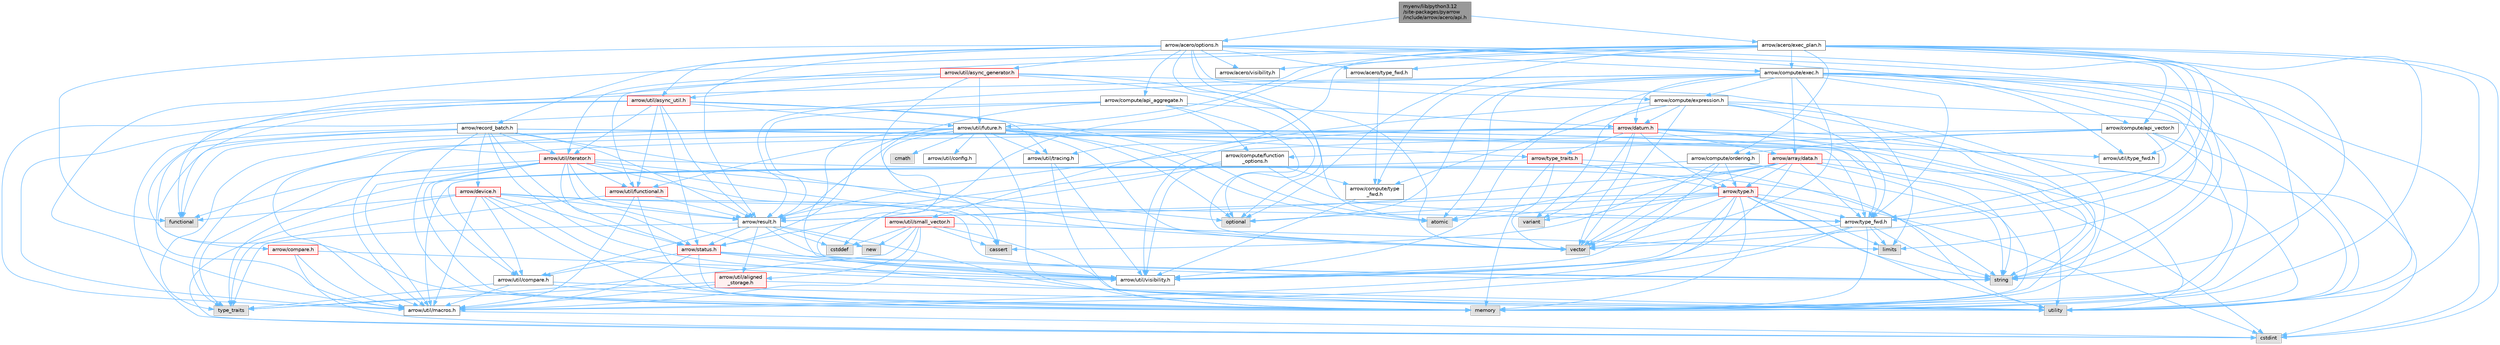 digraph "myenv/lib/python3.12/site-packages/pyarrow/include/arrow/acero/api.h"
{
 // LATEX_PDF_SIZE
  bgcolor="transparent";
  edge [fontname=Helvetica,fontsize=10,labelfontname=Helvetica,labelfontsize=10];
  node [fontname=Helvetica,fontsize=10,shape=box,height=0.2,width=0.4];
  Node1 [id="Node000001",label="myenv/lib/python3.12\l/site-packages/pyarrow\l/include/arrow/acero/api.h",height=0.2,width=0.4,color="gray40", fillcolor="grey60", style="filled", fontcolor="black",tooltip=" "];
  Node1 -> Node2 [id="edge1_Node000001_Node000002",color="steelblue1",style="solid",tooltip=" "];
  Node2 [id="Node000002",label="arrow/acero/exec_plan.h",height=0.2,width=0.4,color="grey40", fillcolor="white", style="filled",URL="$exec__plan_8h.html",tooltip=" "];
  Node2 -> Node3 [id="edge2_Node000002_Node000003",color="steelblue1",style="solid",tooltip=" "];
  Node3 [id="Node000003",label="cstddef",height=0.2,width=0.4,color="grey60", fillcolor="#E0E0E0", style="filled",tooltip=" "];
  Node2 -> Node4 [id="edge3_Node000002_Node000004",color="steelblue1",style="solid",tooltip=" "];
  Node4 [id="Node000004",label="cstdint",height=0.2,width=0.4,color="grey60", fillcolor="#E0E0E0", style="filled",tooltip=" "];
  Node2 -> Node5 [id="edge4_Node000002_Node000005",color="steelblue1",style="solid",tooltip=" "];
  Node5 [id="Node000005",label="functional",height=0.2,width=0.4,color="grey60", fillcolor="#E0E0E0", style="filled",tooltip=" "];
  Node2 -> Node6 [id="edge5_Node000002_Node000006",color="steelblue1",style="solid",tooltip=" "];
  Node6 [id="Node000006",label="memory",height=0.2,width=0.4,color="grey60", fillcolor="#E0E0E0", style="filled",tooltip=" "];
  Node2 -> Node7 [id="edge6_Node000002_Node000007",color="steelblue1",style="solid",tooltip=" "];
  Node7 [id="Node000007",label="optional",height=0.2,width=0.4,color="grey60", fillcolor="#E0E0E0", style="filled",tooltip=" "];
  Node2 -> Node8 [id="edge7_Node000002_Node000008",color="steelblue1",style="solid",tooltip=" "];
  Node8 [id="Node000008",label="string",height=0.2,width=0.4,color="grey60", fillcolor="#E0E0E0", style="filled",tooltip=" "];
  Node2 -> Node9 [id="edge8_Node000002_Node000009",color="steelblue1",style="solid",tooltip=" "];
  Node9 [id="Node000009",label="utility",height=0.2,width=0.4,color="grey60", fillcolor="#E0E0E0", style="filled",tooltip=" "];
  Node2 -> Node10 [id="edge9_Node000002_Node000010",color="steelblue1",style="solid",tooltip=" "];
  Node10 [id="Node000010",label="vector",height=0.2,width=0.4,color="grey60", fillcolor="#E0E0E0", style="filled",tooltip=" "];
  Node2 -> Node11 [id="edge10_Node000002_Node000011",color="steelblue1",style="solid",tooltip=" "];
  Node11 [id="Node000011",label="arrow/acero/type_fwd.h",height=0.2,width=0.4,color="grey40", fillcolor="white", style="filled",URL="$arrow_2acero_2type__fwd_8h.html",tooltip=" "];
  Node11 -> Node12 [id="edge11_Node000011_Node000012",color="steelblue1",style="solid",tooltip=" "];
  Node12 [id="Node000012",label="arrow/compute/type\l_fwd.h",height=0.2,width=0.4,color="grey40", fillcolor="white", style="filled",URL="$arrow_2compute_2type__fwd_8h.html",tooltip=" "];
  Node12 -> Node13 [id="edge12_Node000012_Node000013",color="steelblue1",style="solid",tooltip=" "];
  Node13 [id="Node000013",label="arrow/util/visibility.h",height=0.2,width=0.4,color="grey40", fillcolor="white", style="filled",URL="$include_2arrow_2util_2visibility_8h.html",tooltip=" "];
  Node2 -> Node14 [id="edge13_Node000002_Node000014",color="steelblue1",style="solid",tooltip=" "];
  Node14 [id="Node000014",label="arrow/acero/visibility.h",height=0.2,width=0.4,color="grey40", fillcolor="white", style="filled",URL="$include_2arrow_2acero_2visibility_8h.html",tooltip=" "];
  Node2 -> Node15 [id="edge14_Node000002_Node000015",color="steelblue1",style="solid",tooltip=" "];
  Node15 [id="Node000015",label="arrow/compute/api_vector.h",height=0.2,width=0.4,color="grey40", fillcolor="white", style="filled",URL="$api__vector_8h.html",tooltip=" "];
  Node15 -> Node6 [id="edge15_Node000015_Node000006",color="steelblue1",style="solid",tooltip=" "];
  Node15 -> Node9 [id="edge16_Node000015_Node000009",color="steelblue1",style="solid",tooltip=" "];
  Node15 -> Node16 [id="edge17_Node000015_Node000016",color="steelblue1",style="solid",tooltip=" "];
  Node16 [id="Node000016",label="arrow/compute/function\l_options.h",height=0.2,width=0.4,color="grey40", fillcolor="white", style="filled",URL="$function__options_8h.html",tooltip=" "];
  Node16 -> Node12 [id="edge18_Node000016_Node000012",color="steelblue1",style="solid",tooltip=" "];
  Node16 -> Node17 [id="edge19_Node000016_Node000017",color="steelblue1",style="solid",tooltip=" "];
  Node17 [id="Node000017",label="arrow/result.h",height=0.2,width=0.4,color="grey40", fillcolor="white", style="filled",URL="$result_8h.html",tooltip=" "];
  Node17 -> Node3 [id="edge20_Node000017_Node000003",color="steelblue1",style="solid",tooltip=" "];
  Node17 -> Node18 [id="edge21_Node000017_Node000018",color="steelblue1",style="solid",tooltip=" "];
  Node18 [id="Node000018",label="new",height=0.2,width=0.4,color="grey60", fillcolor="#E0E0E0", style="filled",tooltip=" "];
  Node17 -> Node8 [id="edge22_Node000017_Node000008",color="steelblue1",style="solid",tooltip=" "];
  Node17 -> Node19 [id="edge23_Node000017_Node000019",color="steelblue1",style="solid",tooltip=" "];
  Node19 [id="Node000019",label="type_traits",height=0.2,width=0.4,color="grey60", fillcolor="#E0E0E0", style="filled",tooltip=" "];
  Node17 -> Node9 [id="edge24_Node000017_Node000009",color="steelblue1",style="solid",tooltip=" "];
  Node17 -> Node20 [id="edge25_Node000017_Node000020",color="steelblue1",style="solid",tooltip=" "];
  Node20 [id="Node000020",label="arrow/status.h",height=0.2,width=0.4,color="red", fillcolor="#FFF0F0", style="filled",URL="$status_8h.html",tooltip=" "];
  Node20 -> Node6 [id="edge26_Node000020_Node000006",color="steelblue1",style="solid",tooltip=" "];
  Node20 -> Node8 [id="edge27_Node000020_Node000008",color="steelblue1",style="solid",tooltip=" "];
  Node20 -> Node9 [id="edge28_Node000020_Node000009",color="steelblue1",style="solid",tooltip=" "];
  Node20 -> Node23 [id="edge29_Node000020_Node000023",color="steelblue1",style="solid",tooltip=" "];
  Node23 [id="Node000023",label="arrow/util/compare.h",height=0.2,width=0.4,color="grey40", fillcolor="white", style="filled",URL="$util_2compare_8h.html",tooltip=" "];
  Node23 -> Node6 [id="edge30_Node000023_Node000006",color="steelblue1",style="solid",tooltip=" "];
  Node23 -> Node19 [id="edge31_Node000023_Node000019",color="steelblue1",style="solid",tooltip=" "];
  Node23 -> Node9 [id="edge32_Node000023_Node000009",color="steelblue1",style="solid",tooltip=" "];
  Node23 -> Node24 [id="edge33_Node000023_Node000024",color="steelblue1",style="solid",tooltip=" "];
  Node24 [id="Node000024",label="arrow/util/macros.h",height=0.2,width=0.4,color="grey40", fillcolor="white", style="filled",URL="$macros_8h.html",tooltip=" "];
  Node24 -> Node4 [id="edge34_Node000024_Node000004",color="steelblue1",style="solid",tooltip=" "];
  Node20 -> Node24 [id="edge35_Node000020_Node000024",color="steelblue1",style="solid",tooltip=" "];
  Node20 -> Node13 [id="edge36_Node000020_Node000013",color="steelblue1",style="solid",tooltip=" "];
  Node17 -> Node27 [id="edge37_Node000017_Node000027",color="steelblue1",style="solid",tooltip=" "];
  Node27 [id="Node000027",label="arrow/util/aligned\l_storage.h",height=0.2,width=0.4,color="red", fillcolor="#FFF0F0", style="filled",URL="$aligned__storage_8h.html",tooltip=" "];
  Node27 -> Node19 [id="edge38_Node000027_Node000019",color="steelblue1",style="solid",tooltip=" "];
  Node27 -> Node9 [id="edge39_Node000027_Node000009",color="steelblue1",style="solid",tooltip=" "];
  Node27 -> Node24 [id="edge40_Node000027_Node000024",color="steelblue1",style="solid",tooltip=" "];
  Node17 -> Node23 [id="edge41_Node000017_Node000023",color="steelblue1",style="solid",tooltip=" "];
  Node16 -> Node20 [id="edge42_Node000016_Node000020",color="steelblue1",style="solid",tooltip=" "];
  Node16 -> Node29 [id="edge43_Node000016_Node000029",color="steelblue1",style="solid",tooltip=" "];
  Node29 [id="Node000029",label="arrow/type_fwd.h",height=0.2,width=0.4,color="grey40", fillcolor="white", style="filled",URL="$arrow_2type__fwd_8h.html",tooltip=" "];
  Node29 -> Node30 [id="edge44_Node000029_Node000030",color="steelblue1",style="solid",tooltip=" "];
  Node30 [id="Node000030",label="limits",height=0.2,width=0.4,color="grey60", fillcolor="#E0E0E0", style="filled",tooltip=" "];
  Node29 -> Node6 [id="edge45_Node000029_Node000006",color="steelblue1",style="solid",tooltip=" "];
  Node29 -> Node8 [id="edge46_Node000029_Node000008",color="steelblue1",style="solid",tooltip=" "];
  Node29 -> Node10 [id="edge47_Node000029_Node000010",color="steelblue1",style="solid",tooltip=" "];
  Node29 -> Node24 [id="edge48_Node000029_Node000024",color="steelblue1",style="solid",tooltip=" "];
  Node29 -> Node13 [id="edge49_Node000029_Node000013",color="steelblue1",style="solid",tooltip=" "];
  Node16 -> Node13 [id="edge50_Node000016_Node000013",color="steelblue1",style="solid",tooltip=" "];
  Node15 -> Node31 [id="edge51_Node000015_Node000031",color="steelblue1",style="solid",tooltip=" "];
  Node31 [id="Node000031",label="arrow/compute/ordering.h",height=0.2,width=0.4,color="grey40", fillcolor="white", style="filled",URL="$ordering_8h.html",tooltip=" "];
  Node31 -> Node8 [id="edge52_Node000031_Node000008",color="steelblue1",style="solid",tooltip=" "];
  Node31 -> Node10 [id="edge53_Node000031_Node000010",color="steelblue1",style="solid",tooltip=" "];
  Node31 -> Node32 [id="edge54_Node000031_Node000032",color="steelblue1",style="solid",tooltip=" "];
  Node32 [id="Node000032",label="arrow/type.h",height=0.2,width=0.4,color="red", fillcolor="#FFF0F0", style="filled",URL="$type_8h.html",tooltip=" "];
  Node32 -> Node33 [id="edge55_Node000032_Node000033",color="steelblue1",style="solid",tooltip=" "];
  Node33 [id="Node000033",label="atomic",height=0.2,width=0.4,color="grey60", fillcolor="#E0E0E0", style="filled",tooltip=" "];
  Node32 -> Node4 [id="edge56_Node000032_Node000004",color="steelblue1",style="solid",tooltip=" "];
  Node32 -> Node30 [id="edge57_Node000032_Node000030",color="steelblue1",style="solid",tooltip=" "];
  Node32 -> Node6 [id="edge58_Node000032_Node000006",color="steelblue1",style="solid",tooltip=" "];
  Node32 -> Node7 [id="edge59_Node000032_Node000007",color="steelblue1",style="solid",tooltip=" "];
  Node32 -> Node8 [id="edge60_Node000032_Node000008",color="steelblue1",style="solid",tooltip=" "];
  Node32 -> Node9 [id="edge61_Node000032_Node000009",color="steelblue1",style="solid",tooltip=" "];
  Node32 -> Node35 [id="edge62_Node000032_Node000035",color="steelblue1",style="solid",tooltip=" "];
  Node35 [id="Node000035",label="variant",height=0.2,width=0.4,color="grey60", fillcolor="#E0E0E0", style="filled",tooltip=" "];
  Node32 -> Node10 [id="edge63_Node000032_Node000010",color="steelblue1",style="solid",tooltip=" "];
  Node32 -> Node17 [id="edge64_Node000032_Node000017",color="steelblue1",style="solid",tooltip=" "];
  Node32 -> Node29 [id="edge65_Node000032_Node000029",color="steelblue1",style="solid",tooltip=" "];
  Node32 -> Node24 [id="edge66_Node000032_Node000024",color="steelblue1",style="solid",tooltip=" "];
  Node32 -> Node13 [id="edge67_Node000032_Node000013",color="steelblue1",style="solid",tooltip=" "];
  Node31 -> Node23 [id="edge68_Node000031_Node000023",color="steelblue1",style="solid",tooltip=" "];
  Node31 -> Node13 [id="edge69_Node000031_Node000013",color="steelblue1",style="solid",tooltip=" "];
  Node15 -> Node17 [id="edge70_Node000015_Node000017",color="steelblue1",style="solid",tooltip=" "];
  Node15 -> Node29 [id="edge71_Node000015_Node000029",color="steelblue1",style="solid",tooltip=" "];
  Node2 -> Node43 [id="edge72_Node000002_Node000043",color="steelblue1",style="solid",tooltip=" "];
  Node43 [id="Node000043",label="arrow/compute/exec.h",height=0.2,width=0.4,color="grey40", fillcolor="white", style="filled",URL="$exec_8h.html",tooltip=" "];
  Node43 -> Node33 [id="edge73_Node000043_Node000033",color="steelblue1",style="solid",tooltip=" "];
  Node43 -> Node4 [id="edge74_Node000043_Node000004",color="steelblue1",style="solid",tooltip=" "];
  Node43 -> Node30 [id="edge75_Node000043_Node000030",color="steelblue1",style="solid",tooltip=" "];
  Node43 -> Node6 [id="edge76_Node000043_Node000006",color="steelblue1",style="solid",tooltip=" "];
  Node43 -> Node7 [id="edge77_Node000043_Node000007",color="steelblue1",style="solid",tooltip=" "];
  Node43 -> Node8 [id="edge78_Node000043_Node000008",color="steelblue1",style="solid",tooltip=" "];
  Node43 -> Node9 [id="edge79_Node000043_Node000009",color="steelblue1",style="solid",tooltip=" "];
  Node43 -> Node10 [id="edge80_Node000043_Node000010",color="steelblue1",style="solid",tooltip=" "];
  Node43 -> Node44 [id="edge81_Node000043_Node000044",color="steelblue1",style="solid",tooltip=" "];
  Node44 [id="Node000044",label="arrow/array/data.h",height=0.2,width=0.4,color="red", fillcolor="#FFF0F0", style="filled",URL="$data_8h.html",tooltip=" "];
  Node44 -> Node33 [id="edge82_Node000044_Node000033",color="steelblue1",style="solid",tooltip=" "];
  Node44 -> Node45 [id="edge83_Node000044_Node000045",color="steelblue1",style="solid",tooltip=" "];
  Node45 [id="Node000045",label="cassert",height=0.2,width=0.4,color="grey60", fillcolor="#E0E0E0", style="filled",tooltip=" "];
  Node44 -> Node4 [id="edge84_Node000044_Node000004",color="steelblue1",style="solid",tooltip=" "];
  Node44 -> Node6 [id="edge85_Node000044_Node000006",color="steelblue1",style="solid",tooltip=" "];
  Node44 -> Node9 [id="edge86_Node000044_Node000009",color="steelblue1",style="solid",tooltip=" "];
  Node44 -> Node10 [id="edge87_Node000044_Node000010",color="steelblue1",style="solid",tooltip=" "];
  Node44 -> Node17 [id="edge88_Node000044_Node000017",color="steelblue1",style="solid",tooltip=" "];
  Node44 -> Node32 [id="edge89_Node000044_Node000032",color="steelblue1",style="solid",tooltip=" "];
  Node44 -> Node29 [id="edge90_Node000044_Node000029",color="steelblue1",style="solid",tooltip=" "];
  Node44 -> Node24 [id="edge91_Node000044_Node000024",color="steelblue1",style="solid",tooltip=" "];
  Node44 -> Node13 [id="edge92_Node000044_Node000013",color="steelblue1",style="solid",tooltip=" "];
  Node43 -> Node54 [id="edge93_Node000043_Node000054",color="steelblue1",style="solid",tooltip=" "];
  Node54 [id="Node000054",label="arrow/compute/expression.h",height=0.2,width=0.4,color="grey40", fillcolor="white", style="filled",URL="$expression_8h.html",tooltip=" "];
  Node54 -> Node6 [id="edge94_Node000054_Node000006",color="steelblue1",style="solid",tooltip=" "];
  Node54 -> Node8 [id="edge95_Node000054_Node000008",color="steelblue1",style="solid",tooltip=" "];
  Node54 -> Node9 [id="edge96_Node000054_Node000009",color="steelblue1",style="solid",tooltip=" "];
  Node54 -> Node35 [id="edge97_Node000054_Node000035",color="steelblue1",style="solid",tooltip=" "];
  Node54 -> Node10 [id="edge98_Node000054_Node000010",color="steelblue1",style="solid",tooltip=" "];
  Node54 -> Node12 [id="edge99_Node000054_Node000012",color="steelblue1",style="solid",tooltip=" "];
  Node54 -> Node55 [id="edge100_Node000054_Node000055",color="steelblue1",style="solid",tooltip=" "];
  Node55 [id="Node000055",label="arrow/datum.h",height=0.2,width=0.4,color="red", fillcolor="#FFF0F0", style="filled",URL="$datum_8h.html",tooltip=" "];
  Node55 -> Node4 [id="edge101_Node000055_Node000004",color="steelblue1",style="solid",tooltip=" "];
  Node55 -> Node6 [id="edge102_Node000055_Node000006",color="steelblue1",style="solid",tooltip=" "];
  Node55 -> Node8 [id="edge103_Node000055_Node000008",color="steelblue1",style="solid",tooltip=" "];
  Node55 -> Node19 [id="edge104_Node000055_Node000019",color="steelblue1",style="solid",tooltip=" "];
  Node55 -> Node9 [id="edge105_Node000055_Node000009",color="steelblue1",style="solid",tooltip=" "];
  Node55 -> Node35 [id="edge106_Node000055_Node000035",color="steelblue1",style="solid",tooltip=" "];
  Node55 -> Node10 [id="edge107_Node000055_Node000010",color="steelblue1",style="solid",tooltip=" "];
  Node55 -> Node44 [id="edge108_Node000055_Node000044",color="steelblue1",style="solid",tooltip=" "];
  Node55 -> Node32 [id="edge109_Node000055_Node000032",color="steelblue1",style="solid",tooltip=" "];
  Node55 -> Node63 [id="edge110_Node000055_Node000063",color="steelblue1",style="solid",tooltip=" "];
  Node63 [id="Node000063",label="arrow/type_traits.h",height=0.2,width=0.4,color="red", fillcolor="#FFF0F0", style="filled",URL="$include_2arrow_2type__traits_8h.html",tooltip=" "];
  Node63 -> Node6 [id="edge111_Node000063_Node000006",color="steelblue1",style="solid",tooltip=" "];
  Node63 -> Node8 [id="edge112_Node000063_Node000008",color="steelblue1",style="solid",tooltip=" "];
  Node63 -> Node19 [id="edge113_Node000063_Node000019",color="steelblue1",style="solid",tooltip=" "];
  Node63 -> Node10 [id="edge114_Node000063_Node000010",color="steelblue1",style="solid",tooltip=" "];
  Node63 -> Node32 [id="edge115_Node000063_Node000032",color="steelblue1",style="solid",tooltip=" "];
  Node55 -> Node24 [id="edge116_Node000055_Node000024",color="steelblue1",style="solid",tooltip=" "];
  Node55 -> Node13 [id="edge117_Node000055_Node000013",color="steelblue1",style="solid",tooltip=" "];
  Node54 -> Node29 [id="edge118_Node000054_Node000029",color="steelblue1",style="solid",tooltip=" "];
  Node54 -> Node68 [id="edge119_Node000054_Node000068",color="steelblue1",style="solid",tooltip=" "];
  Node68 [id="Node000068",label="arrow/util/small_vector.h",height=0.2,width=0.4,color="red", fillcolor="#FFF0F0", style="filled",URL="$small__vector_8h.html",tooltip=" "];
  Node68 -> Node45 [id="edge120_Node000068_Node000045",color="steelblue1",style="solid",tooltip=" "];
  Node68 -> Node3 [id="edge121_Node000068_Node000003",color="steelblue1",style="solid",tooltip=" "];
  Node68 -> Node30 [id="edge122_Node000068_Node000030",color="steelblue1",style="solid",tooltip=" "];
  Node68 -> Node18 [id="edge123_Node000068_Node000018",color="steelblue1",style="solid",tooltip=" "];
  Node68 -> Node19 [id="edge124_Node000068_Node000019",color="steelblue1",style="solid",tooltip=" "];
  Node68 -> Node9 [id="edge125_Node000068_Node000009",color="steelblue1",style="solid",tooltip=" "];
  Node68 -> Node27 [id="edge126_Node000068_Node000027",color="steelblue1",style="solid",tooltip=" "];
  Node68 -> Node24 [id="edge127_Node000068_Node000024",color="steelblue1",style="solid",tooltip=" "];
  Node43 -> Node12 [id="edge128_Node000043_Node000012",color="steelblue1",style="solid",tooltip=" "];
  Node43 -> Node55 [id="edge129_Node000043_Node000055",color="steelblue1",style="solid",tooltip=" "];
  Node43 -> Node17 [id="edge130_Node000043_Node000017",color="steelblue1",style="solid",tooltip=" "];
  Node43 -> Node29 [id="edge131_Node000043_Node000029",color="steelblue1",style="solid",tooltip=" "];
  Node43 -> Node24 [id="edge132_Node000043_Node000024",color="steelblue1",style="solid",tooltip=" "];
  Node43 -> Node70 [id="edge133_Node000043_Node000070",color="steelblue1",style="solid",tooltip=" "];
  Node70 [id="Node000070",label="arrow/util/type_fwd.h",height=0.2,width=0.4,color="grey40", fillcolor="white", style="filled",URL="$arrow_2util_2type__fwd_8h.html",tooltip=" "];
  Node43 -> Node13 [id="edge134_Node000043_Node000013",color="steelblue1",style="solid",tooltip=" "];
  Node2 -> Node31 [id="edge135_Node000002_Node000031",color="steelblue1",style="solid",tooltip=" "];
  Node2 -> Node29 [id="edge136_Node000002_Node000029",color="steelblue1",style="solid",tooltip=" "];
  Node2 -> Node71 [id="edge137_Node000002_Node000071",color="steelblue1",style="solid",tooltip=" "];
  Node71 [id="Node000071",label="arrow/util/future.h",height=0.2,width=0.4,color="grey40", fillcolor="white", style="filled",URL="$future_8h.html",tooltip=" "];
  Node71 -> Node33 [id="edge138_Node000071_Node000033",color="steelblue1",style="solid",tooltip=" "];
  Node71 -> Node72 [id="edge139_Node000071_Node000072",color="steelblue1",style="solid",tooltip=" "];
  Node72 [id="Node000072",label="cmath",height=0.2,width=0.4,color="grey60", fillcolor="#E0E0E0", style="filled",tooltip=" "];
  Node71 -> Node5 [id="edge140_Node000071_Node000005",color="steelblue1",style="solid",tooltip=" "];
  Node71 -> Node6 [id="edge141_Node000071_Node000006",color="steelblue1",style="solid",tooltip=" "];
  Node71 -> Node7 [id="edge142_Node000071_Node000007",color="steelblue1",style="solid",tooltip=" "];
  Node71 -> Node19 [id="edge143_Node000071_Node000019",color="steelblue1",style="solid",tooltip=" "];
  Node71 -> Node9 [id="edge144_Node000071_Node000009",color="steelblue1",style="solid",tooltip=" "];
  Node71 -> Node10 [id="edge145_Node000071_Node000010",color="steelblue1",style="solid",tooltip=" "];
  Node71 -> Node17 [id="edge146_Node000071_Node000017",color="steelblue1",style="solid",tooltip=" "];
  Node71 -> Node20 [id="edge147_Node000071_Node000020",color="steelblue1",style="solid",tooltip=" "];
  Node71 -> Node29 [id="edge148_Node000071_Node000029",color="steelblue1",style="solid",tooltip=" "];
  Node71 -> Node63 [id="edge149_Node000071_Node000063",color="steelblue1",style="solid",tooltip=" "];
  Node71 -> Node73 [id="edge150_Node000071_Node000073",color="steelblue1",style="solid",tooltip=" "];
  Node73 [id="Node000073",label="arrow/util/config.h",height=0.2,width=0.4,color="grey40", fillcolor="white", style="filled",URL="$pyarrow_2include_2arrow_2util_2config_8h.html",tooltip=" "];
  Node71 -> Node74 [id="edge151_Node000071_Node000074",color="steelblue1",style="solid",tooltip=" "];
  Node74 [id="Node000074",label="arrow/util/functional.h",height=0.2,width=0.4,color="red", fillcolor="#FFF0F0", style="filled",URL="$functional_8h.html",tooltip=" "];
  Node74 -> Node6 [id="edge152_Node000074_Node000006",color="steelblue1",style="solid",tooltip=" "];
  Node74 -> Node19 [id="edge153_Node000074_Node000019",color="steelblue1",style="solid",tooltip=" "];
  Node74 -> Node17 [id="edge154_Node000074_Node000017",color="steelblue1",style="solid",tooltip=" "];
  Node74 -> Node24 [id="edge155_Node000074_Node000024",color="steelblue1",style="solid",tooltip=" "];
  Node71 -> Node24 [id="edge156_Node000071_Node000024",color="steelblue1",style="solid",tooltip=" "];
  Node71 -> Node76 [id="edge157_Node000071_Node000076",color="steelblue1",style="solid",tooltip=" "];
  Node76 [id="Node000076",label="arrow/util/tracing.h",height=0.2,width=0.4,color="grey40", fillcolor="white", style="filled",URL="$tracing_8h.html",tooltip=" "];
  Node76 -> Node6 [id="edge158_Node000076_Node000006",color="steelblue1",style="solid",tooltip=" "];
  Node76 -> Node13 [id="edge159_Node000076_Node000013",color="steelblue1",style="solid",tooltip=" "];
  Node71 -> Node70 [id="edge160_Node000071_Node000070",color="steelblue1",style="solid",tooltip=" "];
  Node71 -> Node13 [id="edge161_Node000071_Node000013",color="steelblue1",style="solid",tooltip=" "];
  Node2 -> Node24 [id="edge162_Node000002_Node000024",color="steelblue1",style="solid",tooltip=" "];
  Node2 -> Node76 [id="edge163_Node000002_Node000076",color="steelblue1",style="solid",tooltip=" "];
  Node2 -> Node70 [id="edge164_Node000002_Node000070",color="steelblue1",style="solid",tooltip=" "];
  Node1 -> Node77 [id="edge165_Node000001_Node000077",color="steelblue1",style="solid",tooltip=" "];
  Node77 [id="Node000077",label="arrow/acero/options.h",height=0.2,width=0.4,color="grey40", fillcolor="white", style="filled",URL="$acero_2options_8h.html",tooltip=" "];
  Node77 -> Node5 [id="edge166_Node000077_Node000005",color="steelblue1",style="solid",tooltip=" "];
  Node77 -> Node6 [id="edge167_Node000077_Node000006",color="steelblue1",style="solid",tooltip=" "];
  Node77 -> Node7 [id="edge168_Node000077_Node000007",color="steelblue1",style="solid",tooltip=" "];
  Node77 -> Node8 [id="edge169_Node000077_Node000008",color="steelblue1",style="solid",tooltip=" "];
  Node77 -> Node10 [id="edge170_Node000077_Node000010",color="steelblue1",style="solid",tooltip=" "];
  Node77 -> Node11 [id="edge171_Node000077_Node000011",color="steelblue1",style="solid",tooltip=" "];
  Node77 -> Node14 [id="edge172_Node000077_Node000014",color="steelblue1",style="solid",tooltip=" "];
  Node77 -> Node78 [id="edge173_Node000077_Node000078",color="steelblue1",style="solid",tooltip=" "];
  Node78 [id="Node000078",label="arrow/compute/api_aggregate.h",height=0.2,width=0.4,color="grey40", fillcolor="white", style="filled",URL="$api__aggregate_8h.html",tooltip=" "];
  Node78 -> Node10 [id="edge174_Node000078_Node000010",color="steelblue1",style="solid",tooltip=" "];
  Node78 -> Node16 [id="edge175_Node000078_Node000016",color="steelblue1",style="solid",tooltip=" "];
  Node78 -> Node55 [id="edge176_Node000078_Node000055",color="steelblue1",style="solid",tooltip=" "];
  Node78 -> Node17 [id="edge177_Node000078_Node000017",color="steelblue1",style="solid",tooltip=" "];
  Node78 -> Node24 [id="edge178_Node000078_Node000024",color="steelblue1",style="solid",tooltip=" "];
  Node78 -> Node13 [id="edge179_Node000078_Node000013",color="steelblue1",style="solid",tooltip=" "];
  Node77 -> Node15 [id="edge180_Node000077_Node000015",color="steelblue1",style="solid",tooltip=" "];
  Node77 -> Node43 [id="edge181_Node000077_Node000043",color="steelblue1",style="solid",tooltip=" "];
  Node77 -> Node54 [id="edge182_Node000077_Node000054",color="steelblue1",style="solid",tooltip=" "];
  Node77 -> Node79 [id="edge183_Node000077_Node000079",color="steelblue1",style="solid",tooltip=" "];
  Node79 [id="Node000079",label="arrow/record_batch.h",height=0.2,width=0.4,color="grey40", fillcolor="white", style="filled",URL="$record__batch_8h.html",tooltip=" "];
  Node79 -> Node4 [id="edge184_Node000079_Node000004",color="steelblue1",style="solid",tooltip=" "];
  Node79 -> Node6 [id="edge185_Node000079_Node000006",color="steelblue1",style="solid",tooltip=" "];
  Node79 -> Node8 [id="edge186_Node000079_Node000008",color="steelblue1",style="solid",tooltip=" "];
  Node79 -> Node10 [id="edge187_Node000079_Node000010",color="steelblue1",style="solid",tooltip=" "];
  Node79 -> Node60 [id="edge188_Node000079_Node000060",color="steelblue1",style="solid",tooltip=" "];
  Node60 [id="Node000060",label="arrow/compare.h",height=0.2,width=0.4,color="red", fillcolor="#FFF0F0", style="filled",URL="$compare_8h.html",tooltip=" "];
  Node60 -> Node4 [id="edge189_Node000060_Node000004",color="steelblue1",style="solid",tooltip=" "];
  Node60 -> Node24 [id="edge190_Node000060_Node000024",color="steelblue1",style="solid",tooltip=" "];
  Node60 -> Node13 [id="edge191_Node000060_Node000013",color="steelblue1",style="solid",tooltip=" "];
  Node79 -> Node49 [id="edge192_Node000079_Node000049",color="steelblue1",style="solid",tooltip=" "];
  Node49 [id="Node000049",label="arrow/device.h",height=0.2,width=0.4,color="red", fillcolor="#FFF0F0", style="filled",URL="$device_8h.html",tooltip=" "];
  Node49 -> Node4 [id="edge193_Node000049_Node000004",color="steelblue1",style="solid",tooltip=" "];
  Node49 -> Node5 [id="edge194_Node000049_Node000005",color="steelblue1",style="solid",tooltip=" "];
  Node49 -> Node6 [id="edge195_Node000049_Node000006",color="steelblue1",style="solid",tooltip=" "];
  Node49 -> Node8 [id="edge196_Node000049_Node000008",color="steelblue1",style="solid",tooltip=" "];
  Node49 -> Node17 [id="edge197_Node000049_Node000017",color="steelblue1",style="solid",tooltip=" "];
  Node49 -> Node20 [id="edge198_Node000049_Node000020",color="steelblue1",style="solid",tooltip=" "];
  Node49 -> Node29 [id="edge199_Node000049_Node000029",color="steelblue1",style="solid",tooltip=" "];
  Node49 -> Node23 [id="edge200_Node000049_Node000023",color="steelblue1",style="solid",tooltip=" "];
  Node49 -> Node24 [id="edge201_Node000049_Node000024",color="steelblue1",style="solid",tooltip=" "];
  Node49 -> Node13 [id="edge202_Node000049_Node000013",color="steelblue1",style="solid",tooltip=" "];
  Node79 -> Node17 [id="edge203_Node000079_Node000017",color="steelblue1",style="solid",tooltip=" "];
  Node79 -> Node20 [id="edge204_Node000079_Node000020",color="steelblue1",style="solid",tooltip=" "];
  Node79 -> Node29 [id="edge205_Node000079_Node000029",color="steelblue1",style="solid",tooltip=" "];
  Node79 -> Node80 [id="edge206_Node000079_Node000080",color="steelblue1",style="solid",tooltip=" "];
  Node80 [id="Node000080",label="arrow/util/iterator.h",height=0.2,width=0.4,color="red", fillcolor="#FFF0F0", style="filled",URL="$iterator_8h.html",tooltip=" "];
  Node80 -> Node45 [id="edge207_Node000080_Node000045",color="steelblue1",style="solid",tooltip=" "];
  Node80 -> Node5 [id="edge208_Node000080_Node000005",color="steelblue1",style="solid",tooltip=" "];
  Node80 -> Node6 [id="edge209_Node000080_Node000006",color="steelblue1",style="solid",tooltip=" "];
  Node80 -> Node7 [id="edge210_Node000080_Node000007",color="steelblue1",style="solid",tooltip=" "];
  Node80 -> Node19 [id="edge211_Node000080_Node000019",color="steelblue1",style="solid",tooltip=" "];
  Node80 -> Node9 [id="edge212_Node000080_Node000009",color="steelblue1",style="solid",tooltip=" "];
  Node80 -> Node10 [id="edge213_Node000080_Node000010",color="steelblue1",style="solid",tooltip=" "];
  Node80 -> Node17 [id="edge214_Node000080_Node000017",color="steelblue1",style="solid",tooltip=" "];
  Node80 -> Node20 [id="edge215_Node000080_Node000020",color="steelblue1",style="solid",tooltip=" "];
  Node80 -> Node23 [id="edge216_Node000080_Node000023",color="steelblue1",style="solid",tooltip=" "];
  Node80 -> Node74 [id="edge217_Node000080_Node000074",color="steelblue1",style="solid",tooltip=" "];
  Node80 -> Node24 [id="edge218_Node000080_Node000024",color="steelblue1",style="solid",tooltip=" "];
  Node80 -> Node13 [id="edge219_Node000080_Node000013",color="steelblue1",style="solid",tooltip=" "];
  Node79 -> Node24 [id="edge220_Node000079_Node000024",color="steelblue1",style="solid",tooltip=" "];
  Node79 -> Node13 [id="edge221_Node000079_Node000013",color="steelblue1",style="solid",tooltip=" "];
  Node77 -> Node17 [id="edge222_Node000077_Node000017",color="steelblue1",style="solid",tooltip=" "];
  Node77 -> Node81 [id="edge223_Node000077_Node000081",color="steelblue1",style="solid",tooltip=" "];
  Node81 [id="Node000081",label="arrow/util/async_generator.h",height=0.2,width=0.4,color="red", fillcolor="#FFF0F0", style="filled",URL="$async__generator_8h.html",tooltip=" "];
  Node81 -> Node33 [id="edge224_Node000081_Node000033",color="steelblue1",style="solid",tooltip=" "];
  Node81 -> Node45 [id="edge225_Node000081_Node000045",color="steelblue1",style="solid",tooltip=" "];
  Node81 -> Node30 [id="edge226_Node000081_Node000030",color="steelblue1",style="solid",tooltip=" "];
  Node81 -> Node7 [id="edge227_Node000081_Node000007",color="steelblue1",style="solid",tooltip=" "];
  Node81 -> Node85 [id="edge228_Node000081_Node000085",color="steelblue1",style="solid",tooltip=" "];
  Node85 [id="Node000085",label="arrow/util/async_util.h",height=0.2,width=0.4,color="red", fillcolor="#FFF0F0", style="filled",URL="$async__util_8h.html",tooltip=" "];
  Node85 -> Node33 [id="edge229_Node000085_Node000033",color="steelblue1",style="solid",tooltip=" "];
  Node85 -> Node5 [id="edge230_Node000085_Node000005",color="steelblue1",style="solid",tooltip=" "];
  Node85 -> Node6 [id="edge231_Node000085_Node000006",color="steelblue1",style="solid",tooltip=" "];
  Node85 -> Node17 [id="edge232_Node000085_Node000017",color="steelblue1",style="solid",tooltip=" "];
  Node85 -> Node20 [id="edge233_Node000085_Node000020",color="steelblue1",style="solid",tooltip=" "];
  Node85 -> Node74 [id="edge234_Node000085_Node000074",color="steelblue1",style="solid",tooltip=" "];
  Node85 -> Node71 [id="edge235_Node000085_Node000071",color="steelblue1",style="solid",tooltip=" "];
  Node85 -> Node80 [id="edge236_Node000085_Node000080",color="steelblue1",style="solid",tooltip=" "];
  Node85 -> Node76 [id="edge237_Node000085_Node000076",color="steelblue1",style="solid",tooltip=" "];
  Node81 -> Node74 [id="edge238_Node000081_Node000074",color="steelblue1",style="solid",tooltip=" "];
  Node81 -> Node71 [id="edge239_Node000081_Node000071",color="steelblue1",style="solid",tooltip=" "];
  Node81 -> Node80 [id="edge240_Node000081_Node000080",color="steelblue1",style="solid",tooltip=" "];
  Node77 -> Node85 [id="edge241_Node000077_Node000085",color="steelblue1",style="solid",tooltip=" "];
}
